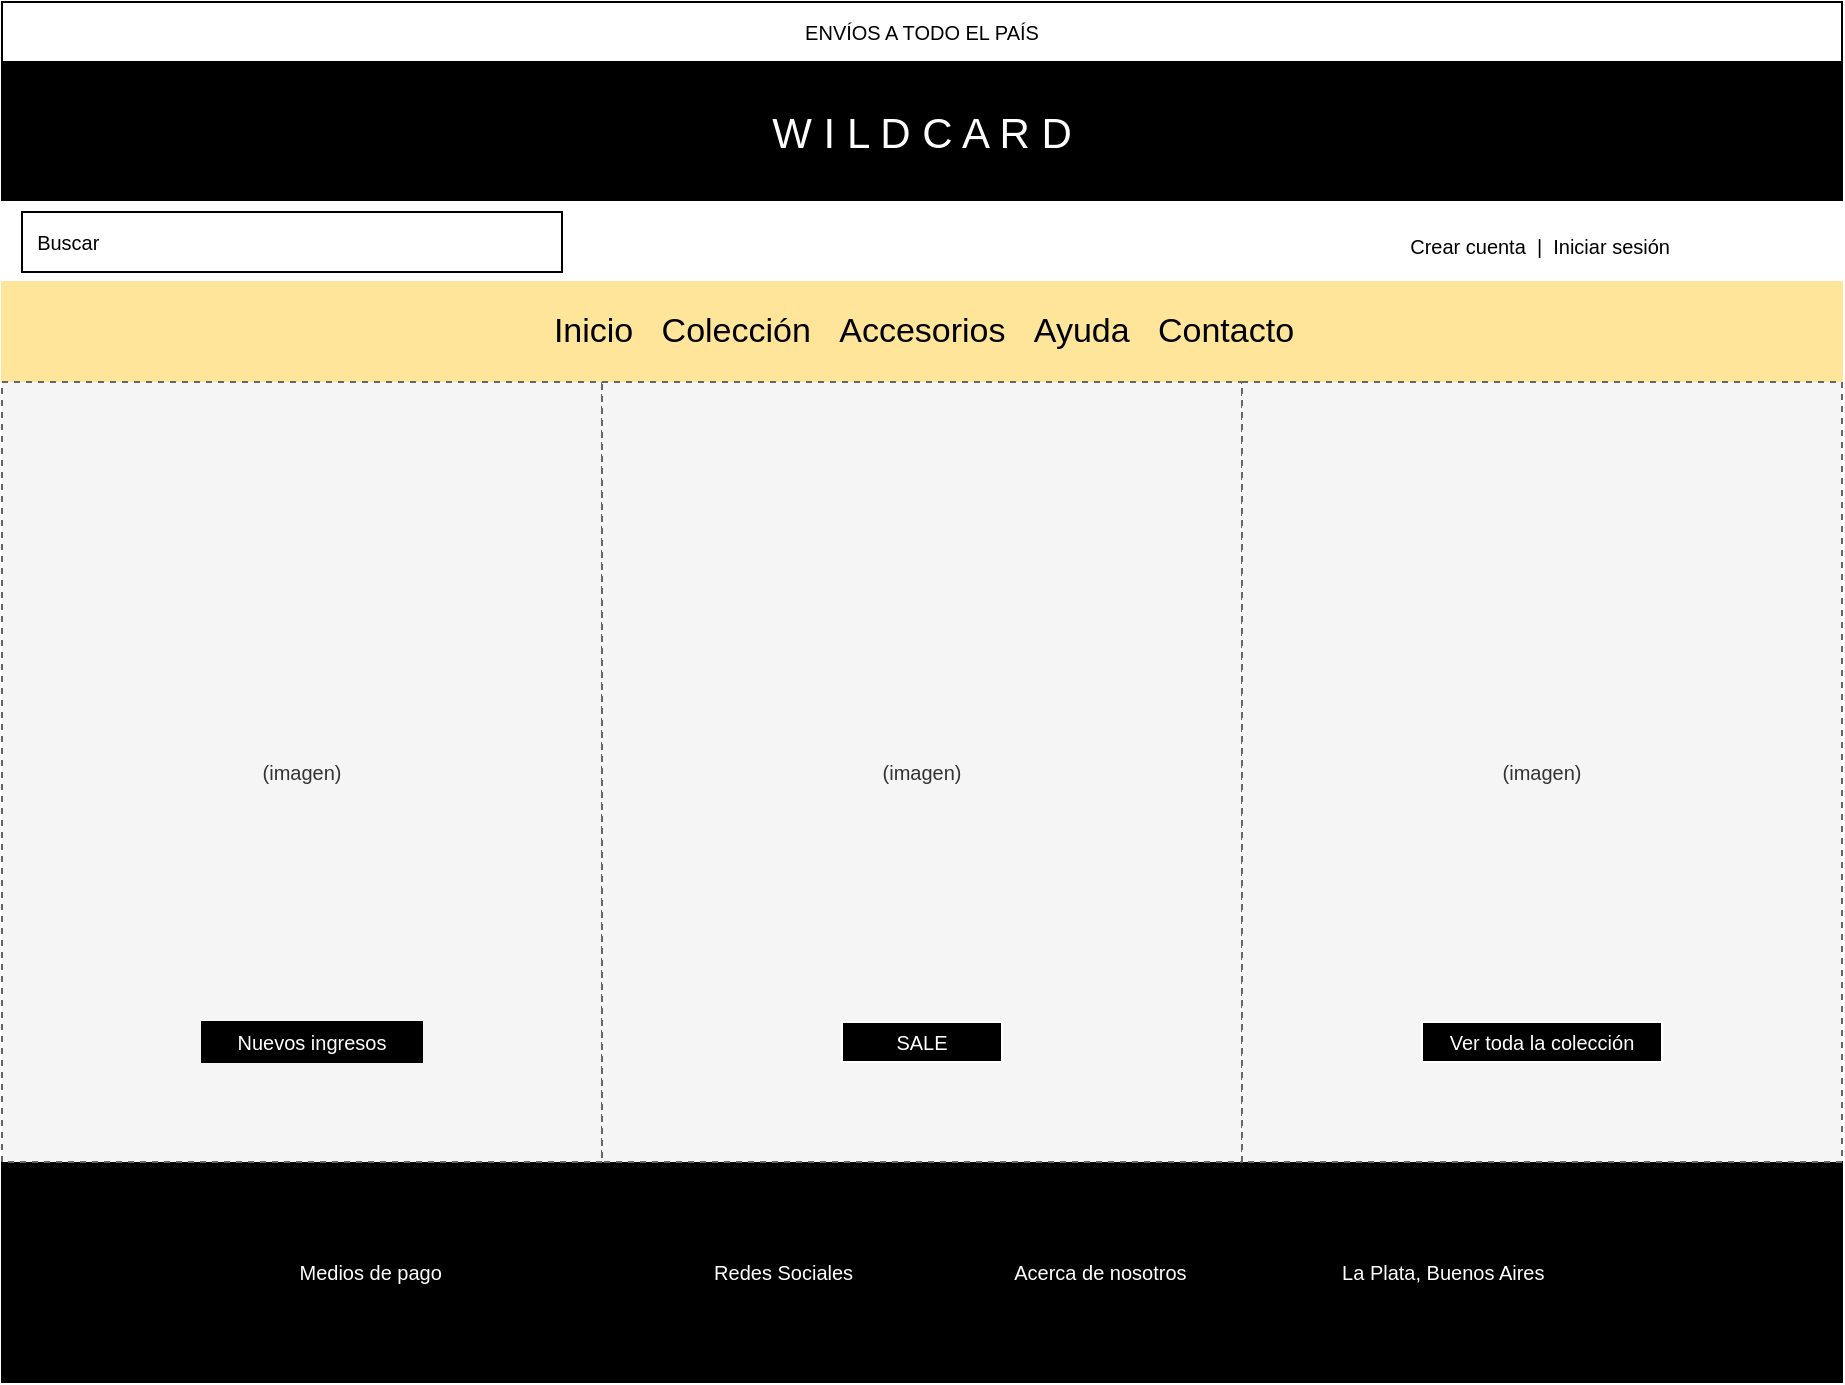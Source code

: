 <mxfile version="13.7.4" type="github">
  <diagram id="TFLiWeViwAiS0tccqEfQ" name="Page-1">
    <mxGraphModel dx="1038" dy="499" grid="1" gridSize="10" guides="1" tooltips="1" connect="1" arrows="1" fold="1" page="1" pageScale="1" pageWidth="850" pageHeight="1100" math="0" shadow="0">
      <root>
        <mxCell id="0" />
        <mxCell id="1" parent="0" />
        <mxCell id="0FYFMEODMGLwq3KR3_-t-1" value="&lt;font size=&quot;1&quot;&gt;ENVÍOS A TODO EL PAÍS&lt;/font&gt;" style="rounded=0;whiteSpace=wrap;html=1;" vertex="1" parent="1">
          <mxGeometry width="920" height="30" as="geometry" />
        </mxCell>
        <mxCell id="0FYFMEODMGLwq3KR3_-t-2" value="&lt;font color=&quot;#ffffff&quot;&gt;W I L D C A R D&lt;/font&gt;" style="rounded=0;whiteSpace=wrap;html=1;fillColor=#000000;fontSize=21;" vertex="1" parent="1">
          <mxGeometry y="30" width="920" height="70" as="geometry" />
        </mxCell>
        <mxCell id="0FYFMEODMGLwq3KR3_-t-6" value="&amp;nbsp; &amp;nbsp; &amp;nbsp; &amp;nbsp; &amp;nbsp; &amp;nbsp; &amp;nbsp; &amp;nbsp; &amp;nbsp; &amp;nbsp; &amp;nbsp; &amp;nbsp; &amp;nbsp; &amp;nbsp; &amp;nbsp; &amp;nbsp; &amp;nbsp; &amp;nbsp; &amp;nbsp; &amp;nbsp; &amp;nbsp; &amp;nbsp; &amp;nbsp; &amp;nbsp; &amp;nbsp; &amp;nbsp; &amp;nbsp; &amp;nbsp; &amp;nbsp; &amp;nbsp; &amp;nbsp; &amp;nbsp; &amp;nbsp; &amp;nbsp; &amp;nbsp; &amp;nbsp; &amp;nbsp; &amp;nbsp; &amp;nbsp; &amp;nbsp; &amp;nbsp; &amp;nbsp; &amp;nbsp; &amp;nbsp; &amp;nbsp; &amp;nbsp; &amp;nbsp; &amp;nbsp; &amp;nbsp; &amp;nbsp; &amp;nbsp; &amp;nbsp; &amp;nbsp; &amp;nbsp; &amp;nbsp; &amp;nbsp; &amp;nbsp; &amp;nbsp; &amp;nbsp; &amp;nbsp; &amp;nbsp; &amp;nbsp; &amp;nbsp; &amp;nbsp; &amp;nbsp; &amp;nbsp; &amp;nbsp;&lt;font size=&quot;1&quot;&gt;Crear cuenta&amp;nbsp; |&amp;nbsp; Iniciar sesión&amp;nbsp; &amp;nbsp; &amp;nbsp;&lt;/font&gt;" style="rounded=0;whiteSpace=wrap;html=1;fillColor=#FFFFFF;fontSize=19;align=left;strokeColor=#FFFFFF;" vertex="1" parent="1">
          <mxGeometry y="100" width="920" height="40" as="geometry" />
        </mxCell>
        <mxCell id="0FYFMEODMGLwq3KR3_-t-9" value="&amp;nbsp; &lt;span style=&quot;font-weight: normal&quot;&gt;Buscar&lt;/span&gt;" style="rounded=0;whiteSpace=wrap;html=1;fillColor=#FFFFFF;fontSize=10;align=left;fontStyle=1" vertex="1" parent="1">
          <mxGeometry x="10" y="105" width="270" height="30" as="geometry" />
        </mxCell>
        <mxCell id="0FYFMEODMGLwq3KR3_-t-10" value="&lt;font style=&quot;font-size: 17px&quot;&gt;&amp;nbsp; &amp;nbsp; &amp;nbsp; &amp;nbsp; &amp;nbsp; &amp;nbsp; &amp;nbsp; &amp;nbsp; &amp;nbsp; &amp;nbsp; &amp;nbsp; &amp;nbsp; &amp;nbsp; &amp;nbsp; &amp;nbsp; &amp;nbsp; &amp;nbsp; &amp;nbsp; &amp;nbsp; &amp;nbsp; &amp;nbsp; &amp;nbsp; &amp;nbsp; &amp;nbsp; &amp;nbsp; &amp;nbsp; &amp;nbsp; &amp;nbsp; &amp;nbsp; Inicio&amp;nbsp; &amp;nbsp;Colección&amp;nbsp; &amp;nbsp;Accesorios&amp;nbsp; &amp;nbsp;Ayuda&amp;nbsp; &amp;nbsp;Contacto&lt;/font&gt;" style="rounded=0;whiteSpace=wrap;html=1;fillColor=#FFE599;fontSize=10;align=left;strokeColor=#FFE599;" vertex="1" parent="1">
          <mxGeometry y="140" width="920" height="50" as="geometry" />
        </mxCell>
        <mxCell id="0FYFMEODMGLwq3KR3_-t-11" value="&lt;font color=&quot;#ffffff&quot;&gt;Medios de pago&amp;nbsp; &amp;nbsp; &amp;nbsp; &amp;nbsp; &amp;nbsp; &amp;nbsp; &amp;nbsp; &amp;nbsp; &amp;nbsp; &amp;nbsp; &amp;nbsp; &amp;nbsp; &amp;nbsp; &amp;nbsp; &amp;nbsp; &amp;nbsp; &amp;nbsp; &amp;nbsp; &amp;nbsp; &amp;nbsp; &amp;nbsp; &amp;nbsp; &amp;nbsp; &amp;nbsp; &amp;nbsp;Redes Sociales&amp;nbsp; &amp;nbsp; &amp;nbsp; &amp;nbsp; &amp;nbsp; &amp;nbsp; &amp;nbsp; &amp;nbsp; &amp;nbsp; &amp;nbsp; &amp;nbsp; &amp;nbsp; &amp;nbsp; &amp;nbsp; &amp;nbsp;Acerca de nosotros&amp;nbsp; &amp;nbsp; &amp;nbsp; &amp;nbsp; &amp;nbsp; &amp;nbsp; &amp;nbsp; &amp;nbsp; &amp;nbsp; &amp;nbsp; &amp;nbsp; &amp;nbsp; &amp;nbsp; &amp;nbsp; La Plata, Buenos Aires&lt;/font&gt;" style="rounded=0;whiteSpace=wrap;html=1;fillColor=#000000;fontSize=10;fontColor=#000000;align=center;" vertex="1" parent="1">
          <mxGeometry y="580" width="920" height="110" as="geometry" />
        </mxCell>
        <mxCell id="0FYFMEODMGLwq3KR3_-t-13" value="(imagen)" style="rounded=0;whiteSpace=wrap;html=1;dashed=1;strokeColor=#666666;fillColor=#f5f5f5;fontSize=10;fontColor=#333333;align=center;" vertex="1" parent="1">
          <mxGeometry y="190" width="300" height="390" as="geometry" />
        </mxCell>
        <mxCell id="0FYFMEODMGLwq3KR3_-t-14" value="(imagen)" style="rounded=0;whiteSpace=wrap;html=1;dashed=1;strokeColor=#666666;fillColor=#f5f5f5;fontSize=10;fontColor=#333333;align=center;" vertex="1" parent="1">
          <mxGeometry x="300" y="190" width="320" height="390" as="geometry" />
        </mxCell>
        <mxCell id="0FYFMEODMGLwq3KR3_-t-15" value="(imagen)" style="rounded=0;whiteSpace=wrap;html=1;dashed=1;strokeColor=#666666;fillColor=#f5f5f5;fontSize=10;fontColor=#333333;align=center;" vertex="1" parent="1">
          <mxGeometry x="620" y="190" width="300" height="390" as="geometry" />
        </mxCell>
        <mxCell id="0FYFMEODMGLwq3KR3_-t-16" value="Nuevos ingresos" style="rounded=0;whiteSpace=wrap;html=1;fontSize=10;align=center;fillColor=#000000;fontColor=#FFFFFF;" vertex="1" parent="1">
          <mxGeometry x="100" y="510" width="110" height="20" as="geometry" />
        </mxCell>
        <mxCell id="0FYFMEODMGLwq3KR3_-t-17" value="SALE" style="rounded=0;whiteSpace=wrap;html=1;strokeColor=#FFFFFF;fillColor=#000000;gradientColor=none;fontSize=10;fontColor=#FFFFFF;align=center;" vertex="1" parent="1">
          <mxGeometry x="420" y="510" width="80" height="20" as="geometry" />
        </mxCell>
        <mxCell id="0FYFMEODMGLwq3KR3_-t-18" value="Ver toda la colección" style="rounded=0;whiteSpace=wrap;html=1;strokeColor=#FFFFFF;fillColor=#000000;gradientColor=none;fontSize=10;align=center;fontColor=#FFFFFF;" vertex="1" parent="1">
          <mxGeometry x="710" y="510" width="120" height="20" as="geometry" />
        </mxCell>
      </root>
    </mxGraphModel>
  </diagram>
</mxfile>

